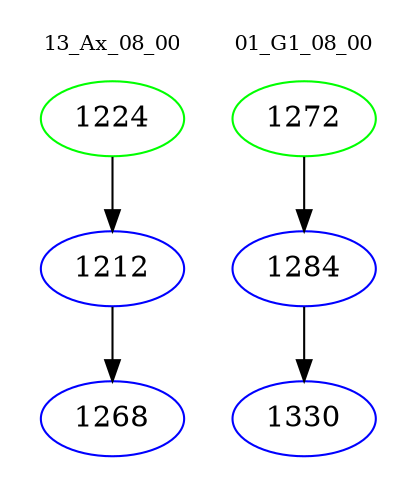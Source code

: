 digraph{
subgraph cluster_0 {
color = white
label = "13_Ax_08_00";
fontsize=10;
T0_1224 [label="1224", color="green"]
T0_1224 -> T0_1212 [color="black"]
T0_1212 [label="1212", color="blue"]
T0_1212 -> T0_1268 [color="black"]
T0_1268 [label="1268", color="blue"]
}
subgraph cluster_1 {
color = white
label = "01_G1_08_00";
fontsize=10;
T1_1272 [label="1272", color="green"]
T1_1272 -> T1_1284 [color="black"]
T1_1284 [label="1284", color="blue"]
T1_1284 -> T1_1330 [color="black"]
T1_1330 [label="1330", color="blue"]
}
}
